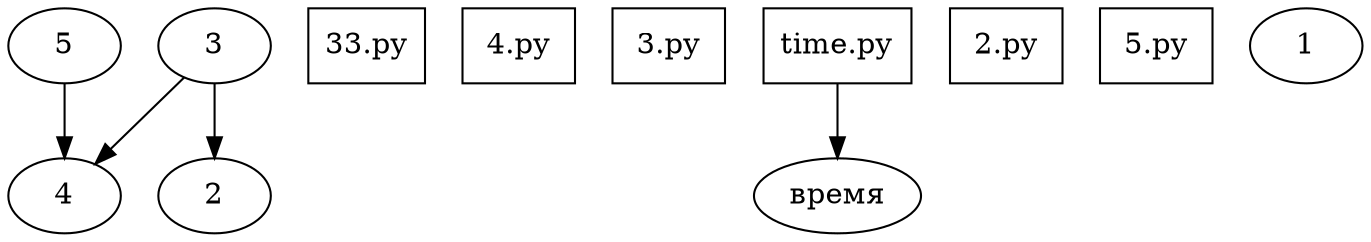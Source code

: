 digraph G {
	"5" [shape=ellipse]
	"5" -> {4 }
	"4" [shape=ellipse]
	"4" -> {}
	"33.py" [shape=box]
	"33.py" -> {}
	"2" [shape=ellipse]
	"2" -> {}
	"4.py" [shape=box]
	"4.py" -> {}
	"3.py" [shape=box]
	"3.py" -> {}
	"time.py" [shape=box]
	"time.py" -> {время }
	"время" [shape=ellipse]
	"время" -> {}
	"2.py" [shape=box]
	"2.py" -> {}
	"3" [shape=ellipse]
	"3" -> {2 4 }
	"5.py" [shape=box]
	"5.py" -> {}
	"1" [shape=ellipse]
	"1" -> {}
}
